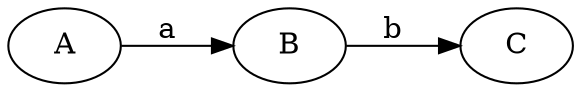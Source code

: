 digraph Example1 {
        rankdir=LR;
        A -> B [label="a  "];
        B -> C [label="b  "];
}
